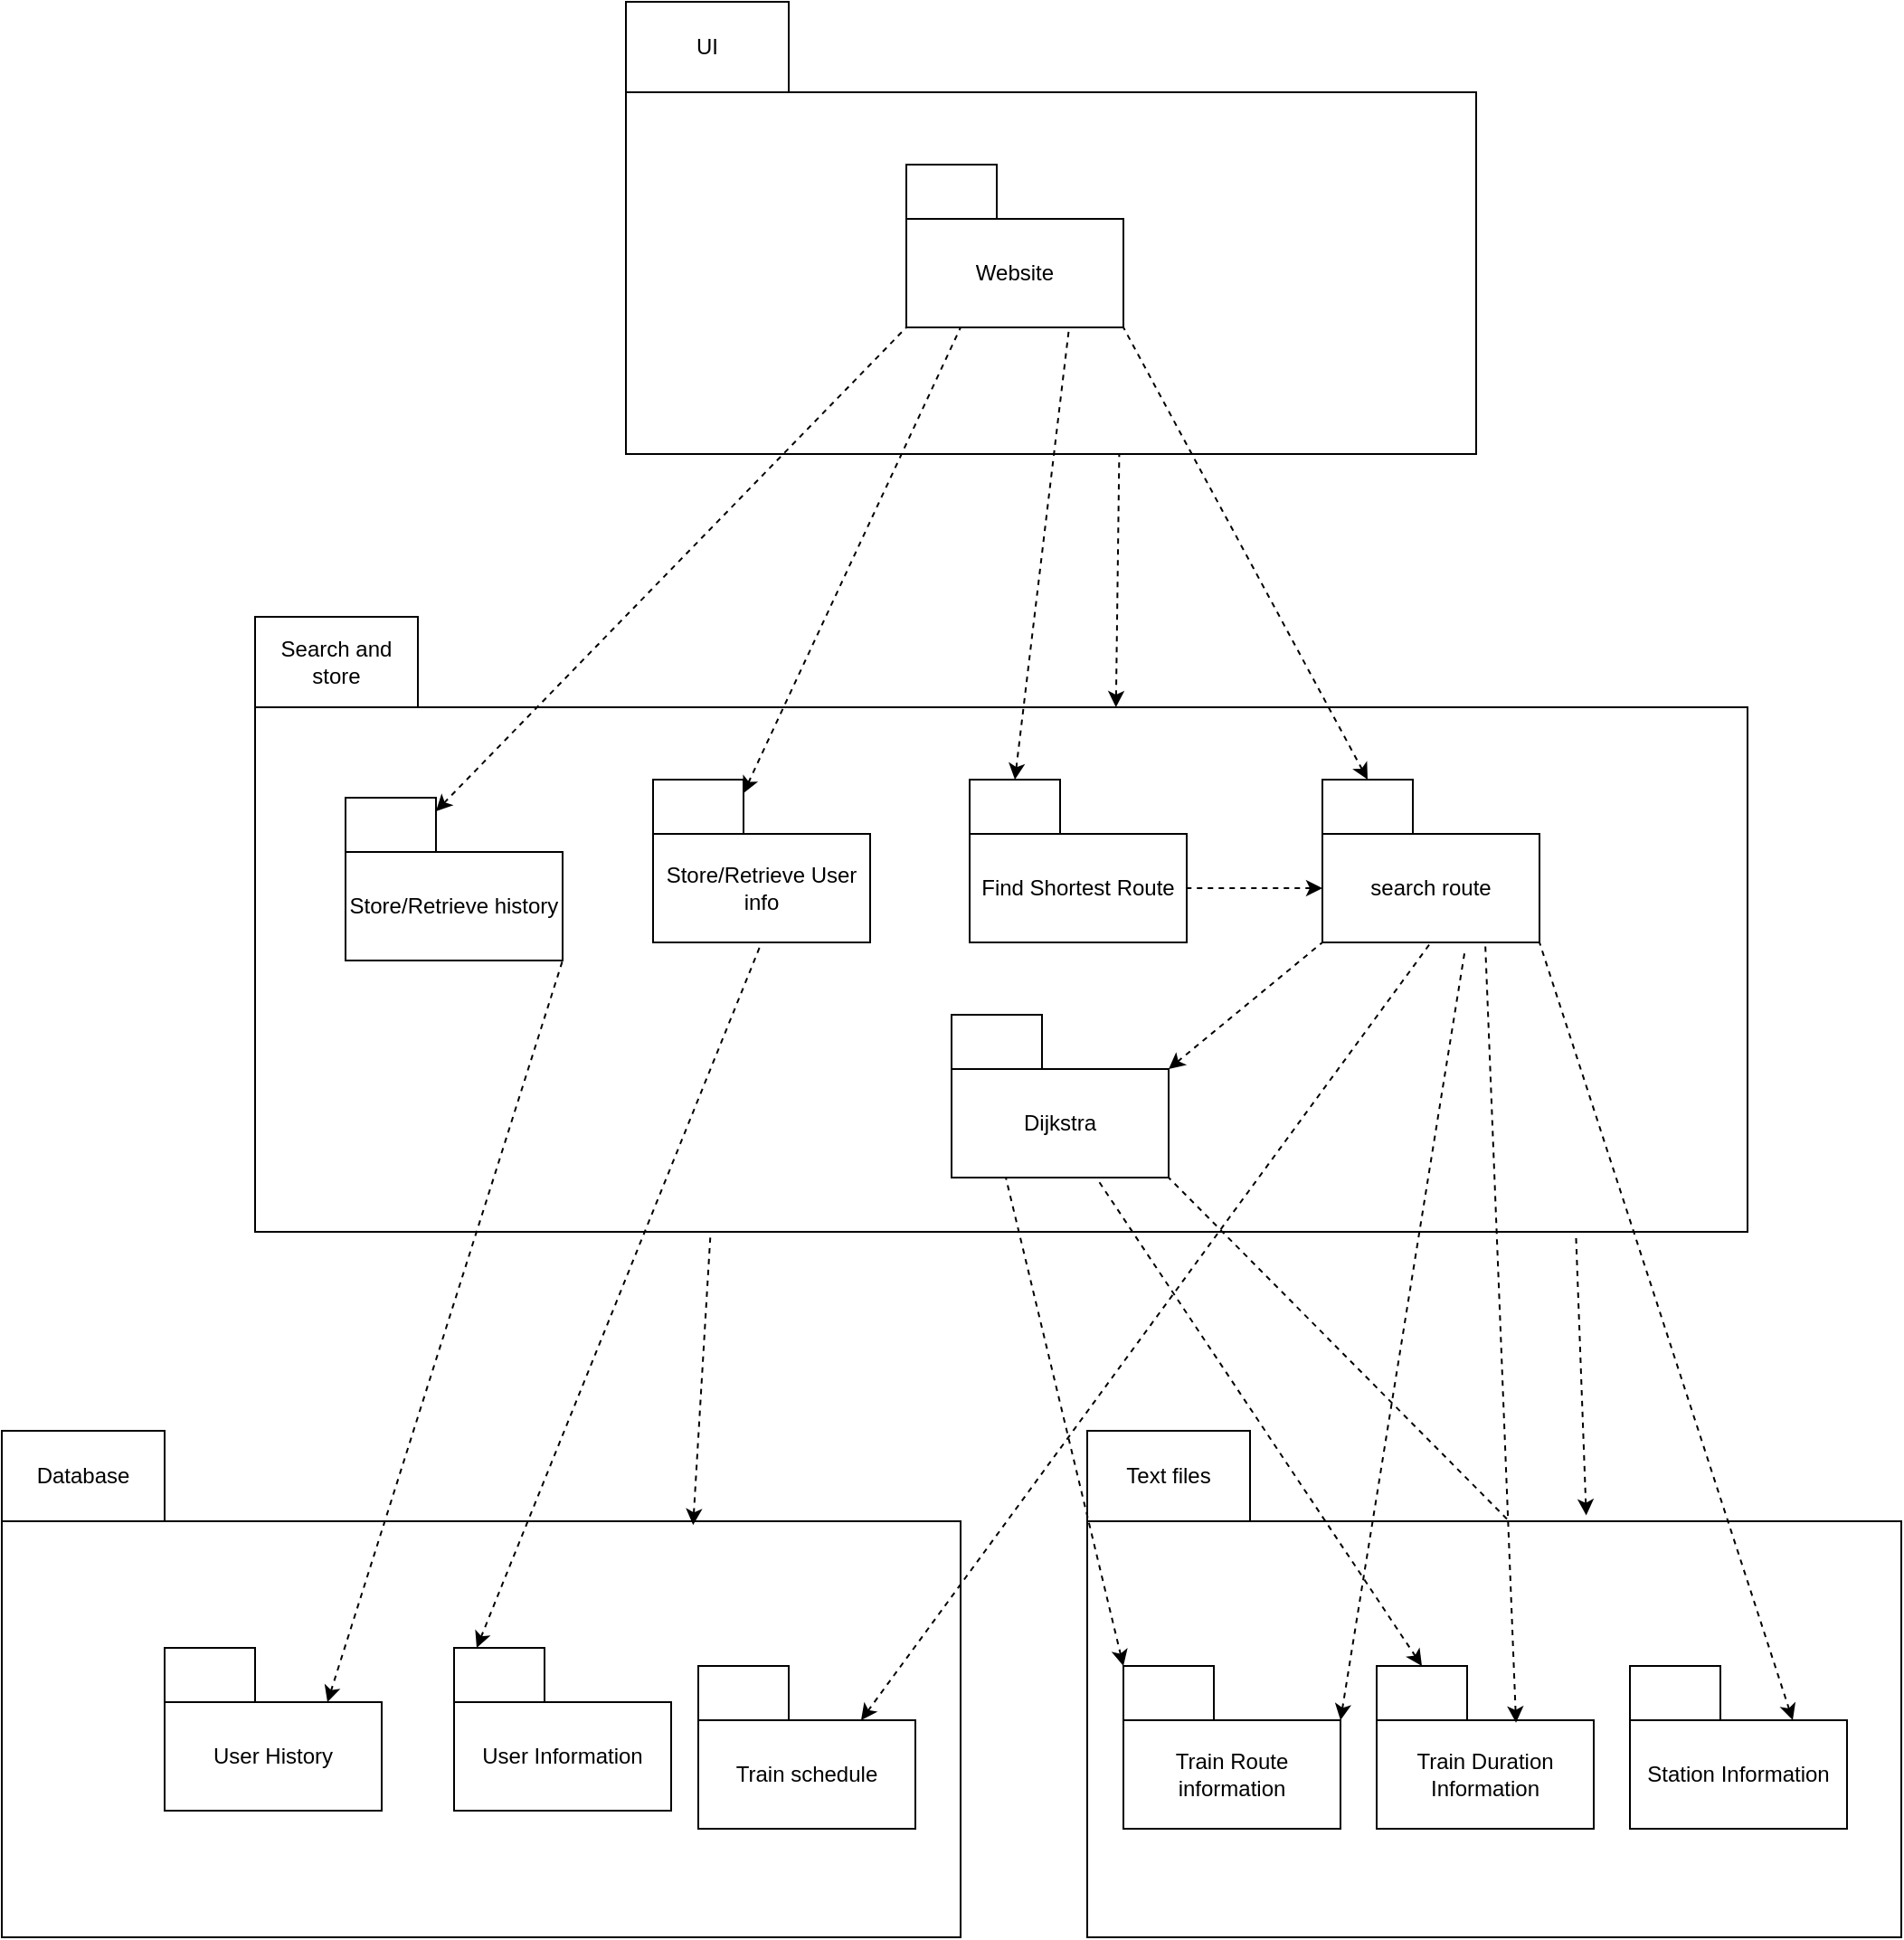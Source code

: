 <mxfile version="13.9.9" type="device"><diagram id="thHaN0kDnwWdaNwwGyCH" name="Page-1"><mxGraphModel dx="1874" dy="584" grid="1" gridSize="10" guides="1" tooltips="1" connect="1" arrows="1" fold="1" page="1" pageScale="1" pageWidth="850" pageHeight="1100" math="0" shadow="0"><root><mxCell id="0"/><mxCell id="1" parent="0"/><mxCell id="pZtaFY6PpdiW1DpcELh4-3" value="" style="rounded=0;whiteSpace=wrap;html=1;" parent="1" vertex="1"><mxGeometry x="-245" y="60" width="470" height="200" as="geometry"/></mxCell><mxCell id="pZtaFY6PpdiW1DpcELh4-4" value="UI" style="rounded=0;whiteSpace=wrap;html=1;" parent="1" vertex="1"><mxGeometry x="-245" y="10" width="90" height="50" as="geometry"/></mxCell><mxCell id="pZtaFY6PpdiW1DpcELh4-5" value="" style="rounded=0;whiteSpace=wrap;html=1;" parent="1" vertex="1"><mxGeometry x="-450" y="400" width="825" height="290" as="geometry"/></mxCell><mxCell id="pZtaFY6PpdiW1DpcELh4-6" value="Search and store" style="rounded=0;whiteSpace=wrap;html=1;" parent="1" vertex="1"><mxGeometry x="-450" y="350" width="90" height="50" as="geometry"/></mxCell><mxCell id="pZtaFY6PpdiW1DpcELh4-7" value="" style="rounded=0;whiteSpace=wrap;html=1;" parent="1" vertex="1"><mxGeometry x="-590" y="850" width="530" height="230" as="geometry"/></mxCell><mxCell id="pZtaFY6PpdiW1DpcELh4-8" value="Database" style="rounded=0;whiteSpace=wrap;html=1;" parent="1" vertex="1"><mxGeometry x="-590" y="800" width="90" height="50" as="geometry"/></mxCell><mxCell id="pZtaFY6PpdiW1DpcELh4-17" value="Find Shortest Route" style="rounded=0;whiteSpace=wrap;html=1;" parent="1" vertex="1"><mxGeometry x="-55" y="470" width="120" height="60" as="geometry"/></mxCell><mxCell id="pZtaFY6PpdiW1DpcELh4-18" value="" style="rounded=0;whiteSpace=wrap;html=1;" parent="1" vertex="1"><mxGeometry x="-55" y="440" width="50" height="30" as="geometry"/></mxCell><mxCell id="pZtaFY6PpdiW1DpcELh4-22" value="" style="rounded=0;whiteSpace=wrap;html=1;" parent="1" vertex="1"><mxGeometry x="140" y="440" width="50" height="30" as="geometry"/></mxCell><mxCell id="pZtaFY6PpdiW1DpcELh4-25" value="Store/Retrieve User info" style="rounded=0;whiteSpace=wrap;html=1;" parent="1" vertex="1"><mxGeometry x="-230" y="470" width="120" height="60" as="geometry"/></mxCell><mxCell id="pZtaFY6PpdiW1DpcELh4-26" value="" style="rounded=0;whiteSpace=wrap;html=1;" parent="1" vertex="1"><mxGeometry x="-230" y="440" width="50" height="30" as="geometry"/></mxCell><mxCell id="pZtaFY6PpdiW1DpcELh4-29" value="Dijkstra" style="rounded=0;whiteSpace=wrap;html=1;" parent="1" vertex="1"><mxGeometry x="-65" y="600" width="120" height="60" as="geometry"/></mxCell><mxCell id="pZtaFY6PpdiW1DpcELh4-30" value="" style="rounded=0;whiteSpace=wrap;html=1;" parent="1" vertex="1"><mxGeometry x="-65" y="570" width="50" height="30" as="geometry"/></mxCell><mxCell id="pZtaFY6PpdiW1DpcELh4-33" value="search route" style="rounded=0;whiteSpace=wrap;html=1;" parent="1" vertex="1"><mxGeometry x="140" y="470" width="120" height="60" as="geometry"/></mxCell><mxCell id="pZtaFY6PpdiW1DpcELh4-34" value="" style="rounded=0;whiteSpace=wrap;html=1;" parent="1" vertex="1"><mxGeometry x="-90" y="100" width="50" height="30" as="geometry"/></mxCell><mxCell id="pZtaFY6PpdiW1DpcELh4-35" value="Website" style="rounded=0;whiteSpace=wrap;html=1;" parent="1" vertex="1"><mxGeometry x="-90" y="130" width="120" height="60" as="geometry"/></mxCell><mxCell id="pZtaFY6PpdiW1DpcELh4-36" value="" style="endArrow=none;dashed=1;html=1;entryX=1;entryY=1;entryDx=0;entryDy=0;exitX=0.5;exitY=0;exitDx=0;exitDy=0;horizontal=1;endFill=0;startArrow=classic;startFill=1;" parent="1" source="pZtaFY6PpdiW1DpcELh4-22" target="pZtaFY6PpdiW1DpcELh4-35" edge="1"><mxGeometry width="50" height="50" relative="1" as="geometry"><mxPoint x="65" y="380" as="sourcePoint"/><mxPoint x="25" y="370" as="targetPoint"/></mxGeometry></mxCell><mxCell id="pZtaFY6PpdiW1DpcELh4-37" value="" style="endArrow=none;dashed=1;html=1;entryX=0.75;entryY=1;entryDx=0;entryDy=0;exitX=0.5;exitY=0;exitDx=0;exitDy=0;horizontal=1;endFill=0;startArrow=classic;startFill=1;" parent="1" source="pZtaFY6PpdiW1DpcELh4-18" target="pZtaFY6PpdiW1DpcELh4-35" edge="1"><mxGeometry width="50" height="50" relative="1" as="geometry"><mxPoint x="60" y="440" as="sourcePoint"/><mxPoint x="5" y="200" as="targetPoint"/></mxGeometry></mxCell><mxCell id="pZtaFY6PpdiW1DpcELh4-38" value="" style="endArrow=none;dashed=1;html=1;entryX=1;entryY=0.5;entryDx=0;entryDy=0;horizontal=1;endFill=0;startArrow=classic;startFill=1;" parent="1" source="pZtaFY6PpdiW1DpcELh4-33" target="pZtaFY6PpdiW1DpcELh4-17" edge="1"><mxGeometry width="50" height="50" relative="1" as="geometry"><mxPoint x="75" y="790" as="sourcePoint"/><mxPoint x="-35" y="550" as="targetPoint"/></mxGeometry></mxCell><mxCell id="pZtaFY6PpdiW1DpcELh4-39" value="" style="endArrow=none;dashed=1;html=1;entryX=0;entryY=1;entryDx=0;entryDy=0;horizontal=1;endFill=0;startArrow=classic;startFill=1;exitX=1;exitY=0;exitDx=0;exitDy=0;" parent="1" source="pZtaFY6PpdiW1DpcELh4-29" target="pZtaFY6PpdiW1DpcELh4-33" edge="1"><mxGeometry width="50" height="50" relative="1" as="geometry"><mxPoint x="180" y="584.41" as="sourcePoint"/><mxPoint x="105" y="584.41" as="targetPoint"/></mxGeometry></mxCell><mxCell id="pZtaFY6PpdiW1DpcELh4-40" value="" style="endArrow=none;dashed=1;html=1;entryX=0.5;entryY=1;entryDx=0;entryDy=0;horizontal=1;endFill=0;startArrow=classic;startFill=1;exitX=0.75;exitY=0;exitDx=0;exitDy=0;" parent="1" source="pZtaFY6PpdiW1DpcELh4-43" target="pZtaFY6PpdiW1DpcELh4-33" edge="1"><mxGeometry width="50" height="50" relative="1" as="geometry"><mxPoint x="115" y="610" as="sourcePoint"/><mxPoint x="150" y="540" as="targetPoint"/></mxGeometry></mxCell><mxCell id="pZtaFY6PpdiW1DpcELh4-41" value="User Information" style="rounded=0;whiteSpace=wrap;html=1;" parent="1" vertex="1"><mxGeometry x="-340" y="950" width="120" height="60" as="geometry"/></mxCell><mxCell id="pZtaFY6PpdiW1DpcELh4-42" value="" style="rounded=0;whiteSpace=wrap;html=1;" parent="1" vertex="1"><mxGeometry x="-340" y="920" width="50" height="30" as="geometry"/></mxCell><mxCell id="pZtaFY6PpdiW1DpcELh4-43" value="Train schedule" style="rounded=0;whiteSpace=wrap;html=1;" parent="1" vertex="1"><mxGeometry x="-205" y="960" width="120" height="60" as="geometry"/></mxCell><mxCell id="pZtaFY6PpdiW1DpcELh4-44" value="" style="rounded=0;whiteSpace=wrap;html=1;" parent="1" vertex="1"><mxGeometry x="-205" y="930" width="50" height="30" as="geometry"/></mxCell><mxCell id="pZtaFY6PpdiW1DpcELh4-45" value="" style="endArrow=none;dashed=1;html=1;entryX=1;entryY=1;entryDx=0;entryDy=0;horizontal=1;endFill=0;startArrow=classic;startFill=1;exitX=0.25;exitY=0;exitDx=0;exitDy=0;" parent="1" source="1HXoY-WPikzpDwdkmpYZ-21" target="pZtaFY6PpdiW1DpcELh4-29" edge="1"><mxGeometry width="50" height="50" relative="1" as="geometry"><mxPoint x="115" y="610" as="sourcePoint"/><mxPoint x="150" y="540" as="targetPoint"/></mxGeometry></mxCell><mxCell id="pZtaFY6PpdiW1DpcELh4-47" value="" style="endArrow=none;dashed=1;html=1;exitX=1;exitY=0.25;exitDx=0;exitDy=0;horizontal=1;endFill=0;startArrow=classic;startFill=1;entryX=0.25;entryY=1;entryDx=0;entryDy=0;" parent="1" source="pZtaFY6PpdiW1DpcELh4-26" target="pZtaFY6PpdiW1DpcELh4-35" edge="1"><mxGeometry width="50" height="50" relative="1" as="geometry"><mxPoint x="-140" y="450" as="sourcePoint"/><mxPoint x="65" y="210" as="targetPoint"/></mxGeometry></mxCell><mxCell id="pZtaFY6PpdiW1DpcELh4-49" value="" style="endArrow=none;dashed=1;html=1;entryX=0.5;entryY=1;entryDx=0;entryDy=0;horizontal=1;endFill=0;startArrow=classic;startFill=1;exitX=0.25;exitY=0;exitDx=0;exitDy=0;" parent="1" source="pZtaFY6PpdiW1DpcELh4-42" target="pZtaFY6PpdiW1DpcELh4-25" edge="1"><mxGeometry width="50" height="50" relative="1" as="geometry"><mxPoint x="-102.5" y="930" as="sourcePoint"/><mxPoint x="-130" y="540" as="targetPoint"/></mxGeometry></mxCell><mxCell id="pZtaFY6PpdiW1DpcELh4-50" value="" style="endArrow=none;dashed=1;html=1;entryX=0.305;entryY=1.011;entryDx=0;entryDy=0;horizontal=1;endFill=0;startArrow=classic;startFill=1;exitX=0.721;exitY=0.009;exitDx=0;exitDy=0;exitPerimeter=0;entryPerimeter=0;" parent="1" source="pZtaFY6PpdiW1DpcELh4-7" target="pZtaFY6PpdiW1DpcELh4-5" edge="1"><mxGeometry width="50" height="50" relative="1" as="geometry"><mxPoint x="-140.83" y="840" as="sourcePoint"/><mxPoint x="-140.83" y="690.0" as="targetPoint"/></mxGeometry></mxCell><mxCell id="pZtaFY6PpdiW1DpcELh4-51" value="" style="endArrow=none;dashed=1;html=1;horizontal=1;endFill=0;startArrow=classic;startFill=1;" parent="1" edge="1"><mxGeometry width="50" height="50" relative="1" as="geometry"><mxPoint x="25.883" y="400" as="sourcePoint"/><mxPoint x="27.701" y="260" as="targetPoint"/></mxGeometry></mxCell><mxCell id="1HXoY-WPikzpDwdkmpYZ-2" value="User History" style="rounded=0;whiteSpace=wrap;html=1;" parent="1" vertex="1"><mxGeometry x="-500" y="950" width="120" height="60" as="geometry"/></mxCell><mxCell id="1HXoY-WPikzpDwdkmpYZ-3" value="" style="rounded=0;whiteSpace=wrap;html=1;" parent="1" vertex="1"><mxGeometry x="-500" y="920" width="50" height="30" as="geometry"/></mxCell><mxCell id="1HXoY-WPikzpDwdkmpYZ-5" value="Store/Retrieve history" style="rounded=0;whiteSpace=wrap;html=1;" parent="1" vertex="1"><mxGeometry x="-400" y="480" width="120" height="60" as="geometry"/></mxCell><mxCell id="1HXoY-WPikzpDwdkmpYZ-6" value="" style="rounded=0;whiteSpace=wrap;html=1;" parent="1" vertex="1"><mxGeometry x="-400" y="450" width="50" height="30" as="geometry"/></mxCell><mxCell id="1HXoY-WPikzpDwdkmpYZ-9" value="" style="endArrow=none;dashed=1;html=1;exitX=1;exitY=0.25;exitDx=0;exitDy=0;horizontal=1;endFill=0;startArrow=classic;startFill=1;entryX=0;entryY=1;entryDx=0;entryDy=0;" parent="1" source="1HXoY-WPikzpDwdkmpYZ-6" target="pZtaFY6PpdiW1DpcELh4-35" edge="1"><mxGeometry width="50" height="50" relative="1" as="geometry"><mxPoint x="-275" y="457.5" as="sourcePoint"/><mxPoint x="-50" y="200" as="targetPoint"/></mxGeometry></mxCell><mxCell id="1HXoY-WPikzpDwdkmpYZ-10" value="" style="endArrow=none;dashed=1;html=1;entryX=1;entryY=1;entryDx=0;entryDy=0;horizontal=1;endFill=0;startArrow=classic;startFill=1;exitX=0.75;exitY=0;exitDx=0;exitDy=0;" parent="1" source="1HXoY-WPikzpDwdkmpYZ-2" target="1HXoY-WPikzpDwdkmpYZ-5" edge="1"><mxGeometry width="50" height="50" relative="1" as="geometry"><mxPoint x="-77.5" y="920" as="sourcePoint"/><mxPoint x="-265" y="540" as="targetPoint"/></mxGeometry></mxCell><mxCell id="1HXoY-WPikzpDwdkmpYZ-13" value="" style="rounded=0;whiteSpace=wrap;html=1;" parent="1" vertex="1"><mxGeometry x="10" y="850" width="450" height="230" as="geometry"/></mxCell><mxCell id="1HXoY-WPikzpDwdkmpYZ-14" value="Text files" style="rounded=0;whiteSpace=wrap;html=1;" parent="1" vertex="1"><mxGeometry x="10" y="800" width="90" height="50" as="geometry"/></mxCell><mxCell id="1HXoY-WPikzpDwdkmpYZ-16" value="Train Route information" style="rounded=0;whiteSpace=wrap;html=1;" parent="1" vertex="1"><mxGeometry x="30" y="960" width="120" height="60" as="geometry"/></mxCell><mxCell id="1HXoY-WPikzpDwdkmpYZ-17" value="" style="rounded=0;whiteSpace=wrap;html=1;" parent="1" vertex="1"><mxGeometry x="30" y="930" width="50" height="30" as="geometry"/></mxCell><mxCell id="1HXoY-WPikzpDwdkmpYZ-18" value="Train Duration Information" style="rounded=0;whiteSpace=wrap;html=1;" parent="1" vertex="1"><mxGeometry x="170" y="960" width="120" height="60" as="geometry"/></mxCell><mxCell id="1HXoY-WPikzpDwdkmpYZ-19" value="" style="rounded=0;whiteSpace=wrap;html=1;" parent="1" vertex="1"><mxGeometry x="170" y="930" width="50" height="30" as="geometry"/></mxCell><mxCell id="1HXoY-WPikzpDwdkmpYZ-20" value="Station Information" style="rounded=0;whiteSpace=wrap;html=1;" parent="1" vertex="1"><mxGeometry x="310" y="960" width="120" height="60" as="geometry"/></mxCell><mxCell id="1HXoY-WPikzpDwdkmpYZ-21" value="" style="rounded=0;whiteSpace=wrap;html=1;" parent="1" vertex="1"><mxGeometry x="310" y="930" width="50" height="30" as="geometry"/></mxCell><mxCell id="1HXoY-WPikzpDwdkmpYZ-22" value="" style="endArrow=none;dashed=1;html=1;entryX=0.658;entryY=1.056;entryDx=0;entryDy=0;horizontal=1;endFill=0;startArrow=classic;startFill=1;exitX=1;exitY=0;exitDx=0;exitDy=0;entryPerimeter=0;" parent="1" source="1HXoY-WPikzpDwdkmpYZ-16" target="pZtaFY6PpdiW1DpcELh4-33" edge="1"><mxGeometry width="50" height="50" relative="1" as="geometry"><mxPoint x="35" y="970" as="sourcePoint"/><mxPoint x="210" y="540" as="targetPoint"/></mxGeometry></mxCell><mxCell id="1HXoY-WPikzpDwdkmpYZ-23" value="" style="endArrow=none;dashed=1;html=1;entryX=0.75;entryY=1;entryDx=0;entryDy=0;horizontal=1;endFill=0;startArrow=classic;startFill=1;exitX=0.642;exitY=0.022;exitDx=0;exitDy=0;exitPerimeter=0;" parent="1" source="1HXoY-WPikzpDwdkmpYZ-18" target="pZtaFY6PpdiW1DpcELh4-33" edge="1"><mxGeometry width="50" height="50" relative="1" as="geometry"><mxPoint x="300" y="970" as="sourcePoint"/><mxPoint x="228.96" y="543.36" as="targetPoint"/></mxGeometry></mxCell><mxCell id="1HXoY-WPikzpDwdkmpYZ-24" value="" style="endArrow=none;dashed=1;html=1;entryX=1;entryY=1;entryDx=0;entryDy=0;horizontal=1;endFill=0;startArrow=classic;startFill=1;exitX=0.75;exitY=0;exitDx=0;exitDy=0;" parent="1" source="1HXoY-WPikzpDwdkmpYZ-20" target="pZtaFY6PpdiW1DpcELh4-33" edge="1"><mxGeometry width="50" height="50" relative="1" as="geometry"><mxPoint x="310" y="980" as="sourcePoint"/><mxPoint x="238.96" y="553.36" as="targetPoint"/></mxGeometry></mxCell><mxCell id="1HXoY-WPikzpDwdkmpYZ-25" value="" style="endArrow=none;dashed=1;html=1;entryX=0.25;entryY=1;entryDx=0;entryDy=0;horizontal=1;endFill=0;startArrow=classic;startFill=1;exitX=0;exitY=0;exitDx=0;exitDy=0;" parent="1" source="1HXoY-WPikzpDwdkmpYZ-17" target="pZtaFY6PpdiW1DpcELh4-29" edge="1"><mxGeometry width="50" height="50" relative="1" as="geometry"><mxPoint x="-17.5" y="940" as="sourcePoint"/><mxPoint x="5" y="670" as="targetPoint"/></mxGeometry></mxCell><mxCell id="1HXoY-WPikzpDwdkmpYZ-27" value="" style="endArrow=none;dashed=1;html=1;horizontal=1;endFill=0;startArrow=classic;startFill=1;exitX=0.5;exitY=0;exitDx=0;exitDy=0;" parent="1" source="1HXoY-WPikzpDwdkmpYZ-19" target="pZtaFY6PpdiW1DpcELh4-29" edge="1"><mxGeometry width="50" height="50" relative="1" as="geometry"><mxPoint x="180" y="940" as="sourcePoint"/><mxPoint x="35" y="670" as="targetPoint"/></mxGeometry></mxCell><mxCell id="1HXoY-WPikzpDwdkmpYZ-28" value="" style="endArrow=none;dashed=1;html=1;entryX=0.885;entryY=1.002;entryDx=0;entryDy=0;horizontal=1;endFill=0;startArrow=classic;startFill=1;entryPerimeter=0;exitX=0.613;exitY=-0.014;exitDx=0;exitDy=0;exitPerimeter=0;" parent="1" source="1HXoY-WPikzpDwdkmpYZ-13" target="pZtaFY6PpdiW1DpcELh4-5" edge="1"><mxGeometry width="50" height="50" relative="1" as="geometry"><mxPoint x="190" y="950" as="sourcePoint"/><mxPoint x="45" y="680" as="targetPoint"/></mxGeometry></mxCell></root></mxGraphModel></diagram></mxfile>